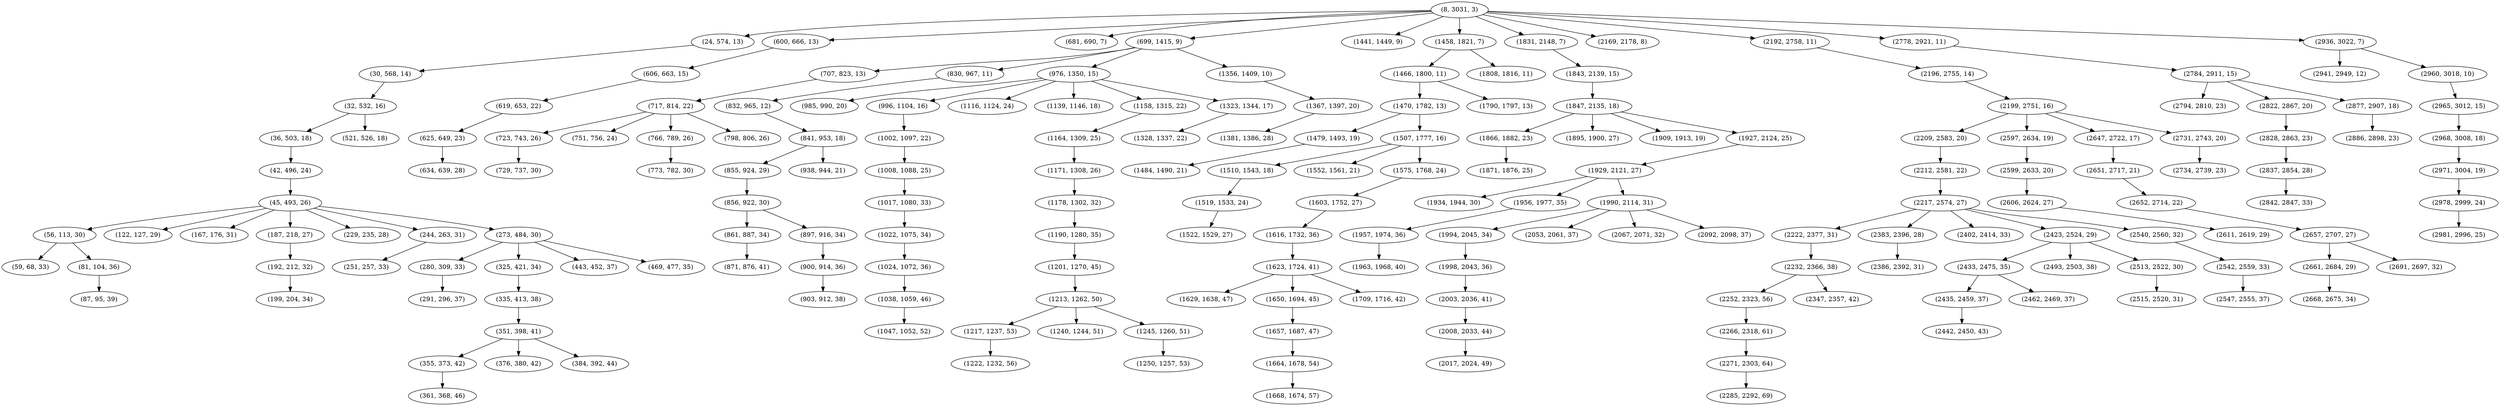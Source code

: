 digraph tree {
    "(8, 3031, 3)";
    "(24, 574, 13)";
    "(30, 568, 14)";
    "(32, 532, 16)";
    "(36, 503, 18)";
    "(42, 496, 24)";
    "(45, 493, 26)";
    "(56, 113, 30)";
    "(59, 68, 33)";
    "(81, 104, 36)";
    "(87, 95, 39)";
    "(122, 127, 29)";
    "(167, 176, 31)";
    "(187, 218, 27)";
    "(192, 212, 32)";
    "(199, 204, 34)";
    "(229, 235, 28)";
    "(244, 263, 31)";
    "(251, 257, 33)";
    "(273, 484, 30)";
    "(280, 309, 33)";
    "(291, 296, 37)";
    "(325, 421, 34)";
    "(335, 413, 38)";
    "(351, 398, 41)";
    "(355, 373, 42)";
    "(361, 368, 46)";
    "(376, 380, 42)";
    "(384, 392, 44)";
    "(443, 452, 37)";
    "(469, 477, 35)";
    "(521, 526, 18)";
    "(600, 666, 13)";
    "(606, 663, 15)";
    "(619, 653, 22)";
    "(625, 649, 23)";
    "(634, 639, 28)";
    "(681, 690, 7)";
    "(699, 1415, 9)";
    "(707, 823, 13)";
    "(717, 814, 22)";
    "(723, 743, 26)";
    "(729, 737, 30)";
    "(751, 756, 24)";
    "(766, 789, 26)";
    "(773, 782, 30)";
    "(798, 806, 26)";
    "(830, 967, 11)";
    "(832, 965, 12)";
    "(841, 953, 18)";
    "(855, 924, 29)";
    "(856, 922, 30)";
    "(861, 887, 34)";
    "(871, 876, 41)";
    "(897, 916, 34)";
    "(900, 914, 36)";
    "(903, 912, 38)";
    "(938, 944, 21)";
    "(976, 1350, 15)";
    "(985, 990, 20)";
    "(996, 1104, 16)";
    "(1002, 1097, 22)";
    "(1008, 1088, 25)";
    "(1017, 1080, 33)";
    "(1022, 1075, 34)";
    "(1024, 1072, 36)";
    "(1038, 1059, 46)";
    "(1047, 1052, 52)";
    "(1116, 1124, 24)";
    "(1139, 1146, 18)";
    "(1158, 1315, 22)";
    "(1164, 1309, 25)";
    "(1171, 1308, 26)";
    "(1178, 1302, 32)";
    "(1190, 1280, 35)";
    "(1201, 1270, 45)";
    "(1213, 1262, 50)";
    "(1217, 1237, 53)";
    "(1222, 1232, 56)";
    "(1240, 1244, 51)";
    "(1245, 1260, 51)";
    "(1250, 1257, 53)";
    "(1323, 1344, 17)";
    "(1328, 1337, 22)";
    "(1356, 1409, 10)";
    "(1367, 1397, 20)";
    "(1381, 1386, 28)";
    "(1441, 1449, 9)";
    "(1458, 1821, 7)";
    "(1466, 1800, 11)";
    "(1470, 1782, 13)";
    "(1479, 1493, 19)";
    "(1484, 1490, 21)";
    "(1507, 1777, 16)";
    "(1510, 1543, 18)";
    "(1519, 1533, 24)";
    "(1522, 1529, 27)";
    "(1552, 1561, 21)";
    "(1575, 1768, 24)";
    "(1603, 1752, 27)";
    "(1616, 1732, 36)";
    "(1623, 1724, 41)";
    "(1629, 1638, 47)";
    "(1650, 1694, 45)";
    "(1657, 1687, 47)";
    "(1664, 1678, 54)";
    "(1668, 1674, 57)";
    "(1709, 1716, 42)";
    "(1790, 1797, 13)";
    "(1808, 1816, 11)";
    "(1831, 2148, 7)";
    "(1843, 2139, 15)";
    "(1847, 2135, 18)";
    "(1866, 1882, 23)";
    "(1871, 1876, 25)";
    "(1895, 1900, 27)";
    "(1909, 1913, 19)";
    "(1927, 2124, 25)";
    "(1929, 2121, 27)";
    "(1934, 1944, 30)";
    "(1956, 1977, 35)";
    "(1957, 1974, 36)";
    "(1963, 1968, 40)";
    "(1990, 2114, 31)";
    "(1994, 2045, 34)";
    "(1998, 2043, 36)";
    "(2003, 2036, 41)";
    "(2008, 2033, 44)";
    "(2017, 2024, 49)";
    "(2053, 2061, 37)";
    "(2067, 2071, 32)";
    "(2092, 2098, 37)";
    "(2169, 2178, 8)";
    "(2192, 2758, 11)";
    "(2196, 2755, 14)";
    "(2199, 2751, 16)";
    "(2209, 2583, 20)";
    "(2212, 2581, 22)";
    "(2217, 2574, 27)";
    "(2222, 2377, 31)";
    "(2232, 2366, 38)";
    "(2252, 2323, 56)";
    "(2266, 2318, 61)";
    "(2271, 2303, 64)";
    "(2285, 2292, 69)";
    "(2347, 2357, 42)";
    "(2383, 2396, 28)";
    "(2386, 2392, 31)";
    "(2402, 2414, 33)";
    "(2423, 2524, 29)";
    "(2433, 2475, 35)";
    "(2435, 2459, 37)";
    "(2442, 2450, 43)";
    "(2462, 2469, 37)";
    "(2493, 2503, 38)";
    "(2513, 2522, 30)";
    "(2515, 2520, 31)";
    "(2540, 2560, 32)";
    "(2542, 2559, 33)";
    "(2547, 2555, 37)";
    "(2597, 2634, 19)";
    "(2599, 2633, 20)";
    "(2606, 2624, 27)";
    "(2611, 2619, 29)";
    "(2647, 2722, 17)";
    "(2651, 2717, 21)";
    "(2652, 2714, 22)";
    "(2657, 2707, 27)";
    "(2661, 2684, 29)";
    "(2668, 2675, 34)";
    "(2691, 2697, 32)";
    "(2731, 2743, 20)";
    "(2734, 2739, 23)";
    "(2778, 2921, 11)";
    "(2784, 2911, 15)";
    "(2794, 2810, 23)";
    "(2822, 2867, 20)";
    "(2828, 2863, 23)";
    "(2837, 2854, 28)";
    "(2842, 2847, 33)";
    "(2877, 2907, 18)";
    "(2886, 2898, 23)";
    "(2936, 3022, 7)";
    "(2941, 2949, 12)";
    "(2960, 3018, 10)";
    "(2965, 3012, 15)";
    "(2968, 3008, 18)";
    "(2971, 3004, 19)";
    "(2978, 2999, 24)";
    "(2981, 2996, 25)";
    "(8, 3031, 3)" -> "(24, 574, 13)";
    "(8, 3031, 3)" -> "(600, 666, 13)";
    "(8, 3031, 3)" -> "(681, 690, 7)";
    "(8, 3031, 3)" -> "(699, 1415, 9)";
    "(8, 3031, 3)" -> "(1441, 1449, 9)";
    "(8, 3031, 3)" -> "(1458, 1821, 7)";
    "(8, 3031, 3)" -> "(1831, 2148, 7)";
    "(8, 3031, 3)" -> "(2169, 2178, 8)";
    "(8, 3031, 3)" -> "(2192, 2758, 11)";
    "(8, 3031, 3)" -> "(2778, 2921, 11)";
    "(8, 3031, 3)" -> "(2936, 3022, 7)";
    "(24, 574, 13)" -> "(30, 568, 14)";
    "(30, 568, 14)" -> "(32, 532, 16)";
    "(32, 532, 16)" -> "(36, 503, 18)";
    "(32, 532, 16)" -> "(521, 526, 18)";
    "(36, 503, 18)" -> "(42, 496, 24)";
    "(42, 496, 24)" -> "(45, 493, 26)";
    "(45, 493, 26)" -> "(56, 113, 30)";
    "(45, 493, 26)" -> "(122, 127, 29)";
    "(45, 493, 26)" -> "(167, 176, 31)";
    "(45, 493, 26)" -> "(187, 218, 27)";
    "(45, 493, 26)" -> "(229, 235, 28)";
    "(45, 493, 26)" -> "(244, 263, 31)";
    "(45, 493, 26)" -> "(273, 484, 30)";
    "(56, 113, 30)" -> "(59, 68, 33)";
    "(56, 113, 30)" -> "(81, 104, 36)";
    "(81, 104, 36)" -> "(87, 95, 39)";
    "(187, 218, 27)" -> "(192, 212, 32)";
    "(192, 212, 32)" -> "(199, 204, 34)";
    "(244, 263, 31)" -> "(251, 257, 33)";
    "(273, 484, 30)" -> "(280, 309, 33)";
    "(273, 484, 30)" -> "(325, 421, 34)";
    "(273, 484, 30)" -> "(443, 452, 37)";
    "(273, 484, 30)" -> "(469, 477, 35)";
    "(280, 309, 33)" -> "(291, 296, 37)";
    "(325, 421, 34)" -> "(335, 413, 38)";
    "(335, 413, 38)" -> "(351, 398, 41)";
    "(351, 398, 41)" -> "(355, 373, 42)";
    "(351, 398, 41)" -> "(376, 380, 42)";
    "(351, 398, 41)" -> "(384, 392, 44)";
    "(355, 373, 42)" -> "(361, 368, 46)";
    "(600, 666, 13)" -> "(606, 663, 15)";
    "(606, 663, 15)" -> "(619, 653, 22)";
    "(619, 653, 22)" -> "(625, 649, 23)";
    "(625, 649, 23)" -> "(634, 639, 28)";
    "(699, 1415, 9)" -> "(707, 823, 13)";
    "(699, 1415, 9)" -> "(830, 967, 11)";
    "(699, 1415, 9)" -> "(976, 1350, 15)";
    "(699, 1415, 9)" -> "(1356, 1409, 10)";
    "(707, 823, 13)" -> "(717, 814, 22)";
    "(717, 814, 22)" -> "(723, 743, 26)";
    "(717, 814, 22)" -> "(751, 756, 24)";
    "(717, 814, 22)" -> "(766, 789, 26)";
    "(717, 814, 22)" -> "(798, 806, 26)";
    "(723, 743, 26)" -> "(729, 737, 30)";
    "(766, 789, 26)" -> "(773, 782, 30)";
    "(830, 967, 11)" -> "(832, 965, 12)";
    "(832, 965, 12)" -> "(841, 953, 18)";
    "(841, 953, 18)" -> "(855, 924, 29)";
    "(841, 953, 18)" -> "(938, 944, 21)";
    "(855, 924, 29)" -> "(856, 922, 30)";
    "(856, 922, 30)" -> "(861, 887, 34)";
    "(856, 922, 30)" -> "(897, 916, 34)";
    "(861, 887, 34)" -> "(871, 876, 41)";
    "(897, 916, 34)" -> "(900, 914, 36)";
    "(900, 914, 36)" -> "(903, 912, 38)";
    "(976, 1350, 15)" -> "(985, 990, 20)";
    "(976, 1350, 15)" -> "(996, 1104, 16)";
    "(976, 1350, 15)" -> "(1116, 1124, 24)";
    "(976, 1350, 15)" -> "(1139, 1146, 18)";
    "(976, 1350, 15)" -> "(1158, 1315, 22)";
    "(976, 1350, 15)" -> "(1323, 1344, 17)";
    "(996, 1104, 16)" -> "(1002, 1097, 22)";
    "(1002, 1097, 22)" -> "(1008, 1088, 25)";
    "(1008, 1088, 25)" -> "(1017, 1080, 33)";
    "(1017, 1080, 33)" -> "(1022, 1075, 34)";
    "(1022, 1075, 34)" -> "(1024, 1072, 36)";
    "(1024, 1072, 36)" -> "(1038, 1059, 46)";
    "(1038, 1059, 46)" -> "(1047, 1052, 52)";
    "(1158, 1315, 22)" -> "(1164, 1309, 25)";
    "(1164, 1309, 25)" -> "(1171, 1308, 26)";
    "(1171, 1308, 26)" -> "(1178, 1302, 32)";
    "(1178, 1302, 32)" -> "(1190, 1280, 35)";
    "(1190, 1280, 35)" -> "(1201, 1270, 45)";
    "(1201, 1270, 45)" -> "(1213, 1262, 50)";
    "(1213, 1262, 50)" -> "(1217, 1237, 53)";
    "(1213, 1262, 50)" -> "(1240, 1244, 51)";
    "(1213, 1262, 50)" -> "(1245, 1260, 51)";
    "(1217, 1237, 53)" -> "(1222, 1232, 56)";
    "(1245, 1260, 51)" -> "(1250, 1257, 53)";
    "(1323, 1344, 17)" -> "(1328, 1337, 22)";
    "(1356, 1409, 10)" -> "(1367, 1397, 20)";
    "(1367, 1397, 20)" -> "(1381, 1386, 28)";
    "(1458, 1821, 7)" -> "(1466, 1800, 11)";
    "(1458, 1821, 7)" -> "(1808, 1816, 11)";
    "(1466, 1800, 11)" -> "(1470, 1782, 13)";
    "(1466, 1800, 11)" -> "(1790, 1797, 13)";
    "(1470, 1782, 13)" -> "(1479, 1493, 19)";
    "(1470, 1782, 13)" -> "(1507, 1777, 16)";
    "(1479, 1493, 19)" -> "(1484, 1490, 21)";
    "(1507, 1777, 16)" -> "(1510, 1543, 18)";
    "(1507, 1777, 16)" -> "(1552, 1561, 21)";
    "(1507, 1777, 16)" -> "(1575, 1768, 24)";
    "(1510, 1543, 18)" -> "(1519, 1533, 24)";
    "(1519, 1533, 24)" -> "(1522, 1529, 27)";
    "(1575, 1768, 24)" -> "(1603, 1752, 27)";
    "(1603, 1752, 27)" -> "(1616, 1732, 36)";
    "(1616, 1732, 36)" -> "(1623, 1724, 41)";
    "(1623, 1724, 41)" -> "(1629, 1638, 47)";
    "(1623, 1724, 41)" -> "(1650, 1694, 45)";
    "(1623, 1724, 41)" -> "(1709, 1716, 42)";
    "(1650, 1694, 45)" -> "(1657, 1687, 47)";
    "(1657, 1687, 47)" -> "(1664, 1678, 54)";
    "(1664, 1678, 54)" -> "(1668, 1674, 57)";
    "(1831, 2148, 7)" -> "(1843, 2139, 15)";
    "(1843, 2139, 15)" -> "(1847, 2135, 18)";
    "(1847, 2135, 18)" -> "(1866, 1882, 23)";
    "(1847, 2135, 18)" -> "(1895, 1900, 27)";
    "(1847, 2135, 18)" -> "(1909, 1913, 19)";
    "(1847, 2135, 18)" -> "(1927, 2124, 25)";
    "(1866, 1882, 23)" -> "(1871, 1876, 25)";
    "(1927, 2124, 25)" -> "(1929, 2121, 27)";
    "(1929, 2121, 27)" -> "(1934, 1944, 30)";
    "(1929, 2121, 27)" -> "(1956, 1977, 35)";
    "(1929, 2121, 27)" -> "(1990, 2114, 31)";
    "(1956, 1977, 35)" -> "(1957, 1974, 36)";
    "(1957, 1974, 36)" -> "(1963, 1968, 40)";
    "(1990, 2114, 31)" -> "(1994, 2045, 34)";
    "(1990, 2114, 31)" -> "(2053, 2061, 37)";
    "(1990, 2114, 31)" -> "(2067, 2071, 32)";
    "(1990, 2114, 31)" -> "(2092, 2098, 37)";
    "(1994, 2045, 34)" -> "(1998, 2043, 36)";
    "(1998, 2043, 36)" -> "(2003, 2036, 41)";
    "(2003, 2036, 41)" -> "(2008, 2033, 44)";
    "(2008, 2033, 44)" -> "(2017, 2024, 49)";
    "(2192, 2758, 11)" -> "(2196, 2755, 14)";
    "(2196, 2755, 14)" -> "(2199, 2751, 16)";
    "(2199, 2751, 16)" -> "(2209, 2583, 20)";
    "(2199, 2751, 16)" -> "(2597, 2634, 19)";
    "(2199, 2751, 16)" -> "(2647, 2722, 17)";
    "(2199, 2751, 16)" -> "(2731, 2743, 20)";
    "(2209, 2583, 20)" -> "(2212, 2581, 22)";
    "(2212, 2581, 22)" -> "(2217, 2574, 27)";
    "(2217, 2574, 27)" -> "(2222, 2377, 31)";
    "(2217, 2574, 27)" -> "(2383, 2396, 28)";
    "(2217, 2574, 27)" -> "(2402, 2414, 33)";
    "(2217, 2574, 27)" -> "(2423, 2524, 29)";
    "(2217, 2574, 27)" -> "(2540, 2560, 32)";
    "(2222, 2377, 31)" -> "(2232, 2366, 38)";
    "(2232, 2366, 38)" -> "(2252, 2323, 56)";
    "(2232, 2366, 38)" -> "(2347, 2357, 42)";
    "(2252, 2323, 56)" -> "(2266, 2318, 61)";
    "(2266, 2318, 61)" -> "(2271, 2303, 64)";
    "(2271, 2303, 64)" -> "(2285, 2292, 69)";
    "(2383, 2396, 28)" -> "(2386, 2392, 31)";
    "(2423, 2524, 29)" -> "(2433, 2475, 35)";
    "(2423, 2524, 29)" -> "(2493, 2503, 38)";
    "(2423, 2524, 29)" -> "(2513, 2522, 30)";
    "(2433, 2475, 35)" -> "(2435, 2459, 37)";
    "(2433, 2475, 35)" -> "(2462, 2469, 37)";
    "(2435, 2459, 37)" -> "(2442, 2450, 43)";
    "(2513, 2522, 30)" -> "(2515, 2520, 31)";
    "(2540, 2560, 32)" -> "(2542, 2559, 33)";
    "(2542, 2559, 33)" -> "(2547, 2555, 37)";
    "(2597, 2634, 19)" -> "(2599, 2633, 20)";
    "(2599, 2633, 20)" -> "(2606, 2624, 27)";
    "(2606, 2624, 27)" -> "(2611, 2619, 29)";
    "(2647, 2722, 17)" -> "(2651, 2717, 21)";
    "(2651, 2717, 21)" -> "(2652, 2714, 22)";
    "(2652, 2714, 22)" -> "(2657, 2707, 27)";
    "(2657, 2707, 27)" -> "(2661, 2684, 29)";
    "(2657, 2707, 27)" -> "(2691, 2697, 32)";
    "(2661, 2684, 29)" -> "(2668, 2675, 34)";
    "(2731, 2743, 20)" -> "(2734, 2739, 23)";
    "(2778, 2921, 11)" -> "(2784, 2911, 15)";
    "(2784, 2911, 15)" -> "(2794, 2810, 23)";
    "(2784, 2911, 15)" -> "(2822, 2867, 20)";
    "(2784, 2911, 15)" -> "(2877, 2907, 18)";
    "(2822, 2867, 20)" -> "(2828, 2863, 23)";
    "(2828, 2863, 23)" -> "(2837, 2854, 28)";
    "(2837, 2854, 28)" -> "(2842, 2847, 33)";
    "(2877, 2907, 18)" -> "(2886, 2898, 23)";
    "(2936, 3022, 7)" -> "(2941, 2949, 12)";
    "(2936, 3022, 7)" -> "(2960, 3018, 10)";
    "(2960, 3018, 10)" -> "(2965, 3012, 15)";
    "(2965, 3012, 15)" -> "(2968, 3008, 18)";
    "(2968, 3008, 18)" -> "(2971, 3004, 19)";
    "(2971, 3004, 19)" -> "(2978, 2999, 24)";
    "(2978, 2999, 24)" -> "(2981, 2996, 25)";
}
